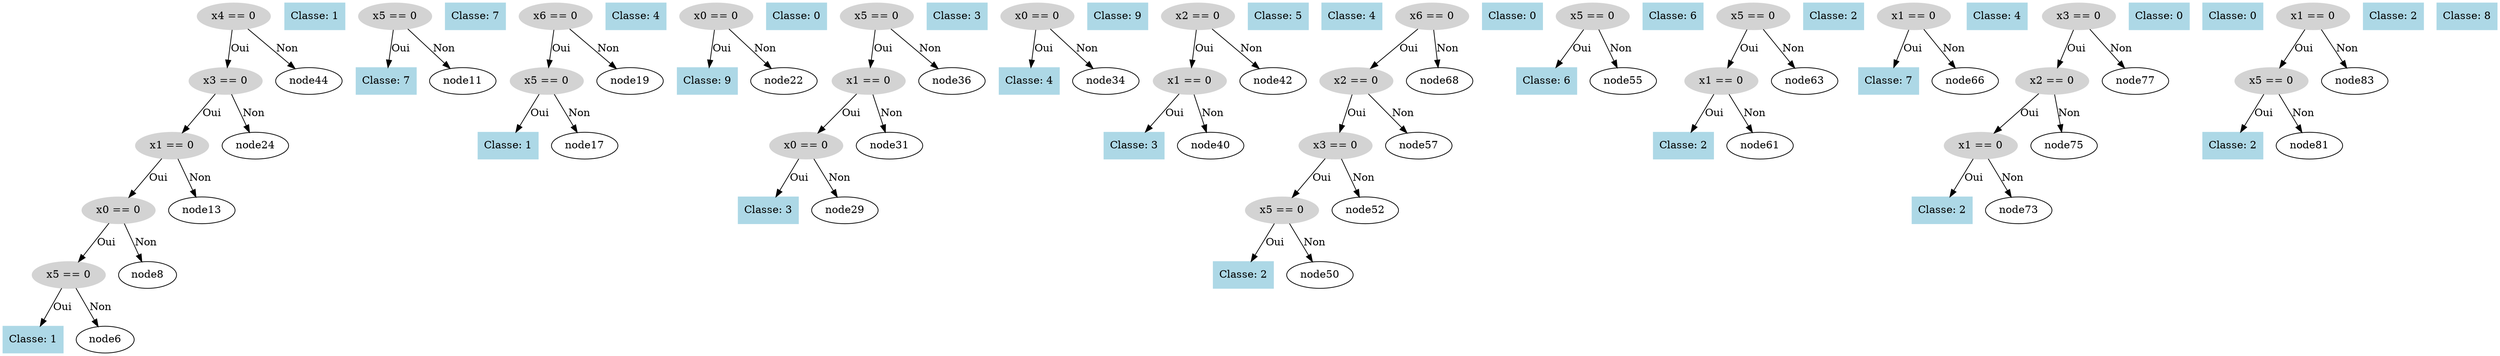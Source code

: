 digraph DecisionTree {
  node0 [label="x4 == 0", shape=ellipse, style=filled, color=lightgray];
  node0 -> node1 [label="Oui"];
  node1 [label="x3 == 0", shape=ellipse, style=filled, color=lightgray];
  node1 -> node2 [label="Oui"];
  node2 [label="x1 == 0", shape=ellipse, style=filled, color=lightgray];
  node2 -> node3 [label="Oui"];
  node3 [label="x0 == 0", shape=ellipse, style=filled, color=lightgray];
  node3 -> node4 [label="Oui"];
  node4 [label="x5 == 0", shape=ellipse, style=filled, color=lightgray];
  node4 -> node5 [label="Oui"];
  node5 [label="Classe: 1", shape=box, style=filled, color=lightblue];
  node4 -> node6 [label="Non"];
  node7 [label="Classe: 1", shape=box, style=filled, color=lightblue];
  node3 -> node8 [label="Non"];
  node9 [label="x5 == 0", shape=ellipse, style=filled, color=lightgray];
  node9 -> node10 [label="Oui"];
  node10 [label="Classe: 7", shape=box, style=filled, color=lightblue];
  node9 -> node11 [label="Non"];
  node12 [label="Classe: 7", shape=box, style=filled, color=lightblue];
  node2 -> node13 [label="Non"];
  node14 [label="x6 == 0", shape=ellipse, style=filled, color=lightgray];
  node14 -> node15 [label="Oui"];
  node15 [label="x5 == 0", shape=ellipse, style=filled, color=lightgray];
  node15 -> node16 [label="Oui"];
  node16 [label="Classe: 1", shape=box, style=filled, color=lightblue];
  node15 -> node17 [label="Non"];
  node18 [label="Classe: 4", shape=box, style=filled, color=lightblue];
  node14 -> node19 [label="Non"];
  node20 [label="x0 == 0", shape=ellipse, style=filled, color=lightgray];
  node20 -> node21 [label="Oui"];
  node21 [label="Classe: 9", shape=box, style=filled, color=lightblue];
  node20 -> node22 [label="Non"];
  node23 [label="Classe: 0", shape=box, style=filled, color=lightblue];
  node1 -> node24 [label="Non"];
  node25 [label="x5 == 0", shape=ellipse, style=filled, color=lightgray];
  node25 -> node26 [label="Oui"];
  node26 [label="x1 == 0", shape=ellipse, style=filled, color=lightgray];
  node26 -> node27 [label="Oui"];
  node27 [label="x0 == 0", shape=ellipse, style=filled, color=lightgray];
  node27 -> node28 [label="Oui"];
  node28 [label="Classe: 3", shape=box, style=filled, color=lightblue];
  node27 -> node29 [label="Non"];
  node30 [label="Classe: 3", shape=box, style=filled, color=lightblue];
  node26 -> node31 [label="Non"];
  node32 [label="x0 == 0", shape=ellipse, style=filled, color=lightgray];
  node32 -> node33 [label="Oui"];
  node33 [label="Classe: 4", shape=box, style=filled, color=lightblue];
  node32 -> node34 [label="Non"];
  node35 [label="Classe: 9", shape=box, style=filled, color=lightblue];
  node25 -> node36 [label="Non"];
  node37 [label="x2 == 0", shape=ellipse, style=filled, color=lightgray];
  node37 -> node38 [label="Oui"];
  node38 [label="x1 == 0", shape=ellipse, style=filled, color=lightgray];
  node38 -> node39 [label="Oui"];
  node39 [label="Classe: 3", shape=box, style=filled, color=lightblue];
  node38 -> node40 [label="Non"];
  node41 [label="Classe: 5", shape=box, style=filled, color=lightblue];
  node37 -> node42 [label="Non"];
  node43 [label="Classe: 4", shape=box, style=filled, color=lightblue];
  node0 -> node44 [label="Non"];
  node45 [label="x6 == 0", shape=ellipse, style=filled, color=lightgray];
  node45 -> node46 [label="Oui"];
  node46 [label="x2 == 0", shape=ellipse, style=filled, color=lightgray];
  node46 -> node47 [label="Oui"];
  node47 [label="x3 == 0", shape=ellipse, style=filled, color=lightgray];
  node47 -> node48 [label="Oui"];
  node48 [label="x5 == 0", shape=ellipse, style=filled, color=lightgray];
  node48 -> node49 [label="Oui"];
  node49 [label="Classe: 2", shape=box, style=filled, color=lightblue];
  node48 -> node50 [label="Non"];
  node51 [label="Classe: 0", shape=box, style=filled, color=lightblue];
  node47 -> node52 [label="Non"];
  node53 [label="x5 == 0", shape=ellipse, style=filled, color=lightgray];
  node53 -> node54 [label="Oui"];
  node54 [label="Classe: 6", shape=box, style=filled, color=lightblue];
  node53 -> node55 [label="Non"];
  node56 [label="Classe: 6", shape=box, style=filled, color=lightblue];
  node46 -> node57 [label="Non"];
  node58 [label="x5 == 0", shape=ellipse, style=filled, color=lightgray];
  node58 -> node59 [label="Oui"];
  node59 [label="x1 == 0", shape=ellipse, style=filled, color=lightgray];
  node59 -> node60 [label="Oui"];
  node60 [label="Classe: 2", shape=box, style=filled, color=lightblue];
  node59 -> node61 [label="Non"];
  node62 [label="Classe: 2", shape=box, style=filled, color=lightblue];
  node58 -> node63 [label="Non"];
  node64 [label="x1 == 0", shape=ellipse, style=filled, color=lightgray];
  node64 -> node65 [label="Oui"];
  node65 [label="Classe: 7", shape=box, style=filled, color=lightblue];
  node64 -> node66 [label="Non"];
  node67 [label="Classe: 4", shape=box, style=filled, color=lightblue];
  node45 -> node68 [label="Non"];
  node69 [label="x3 == 0", shape=ellipse, style=filled, color=lightgray];
  node69 -> node70 [label="Oui"];
  node70 [label="x2 == 0", shape=ellipse, style=filled, color=lightgray];
  node70 -> node71 [label="Oui"];
  node71 [label="x1 == 0", shape=ellipse, style=filled, color=lightgray];
  node71 -> node72 [label="Oui"];
  node72 [label="Classe: 2", shape=box, style=filled, color=lightblue];
  node71 -> node73 [label="Non"];
  node74 [label="Classe: 0", shape=box, style=filled, color=lightblue];
  node70 -> node75 [label="Non"];
  node76 [label="Classe: 0", shape=box, style=filled, color=lightblue];
  node69 -> node77 [label="Non"];
  node78 [label="x1 == 0", shape=ellipse, style=filled, color=lightgray];
  node78 -> node79 [label="Oui"];
  node79 [label="x5 == 0", shape=ellipse, style=filled, color=lightgray];
  node79 -> node80 [label="Oui"];
  node80 [label="Classe: 2", shape=box, style=filled, color=lightblue];
  node79 -> node81 [label="Non"];
  node82 [label="Classe: 2", shape=box, style=filled, color=lightblue];
  node78 -> node83 [label="Non"];
  node84 [label="Classe: 8", shape=box, style=filled, color=lightblue];
}

